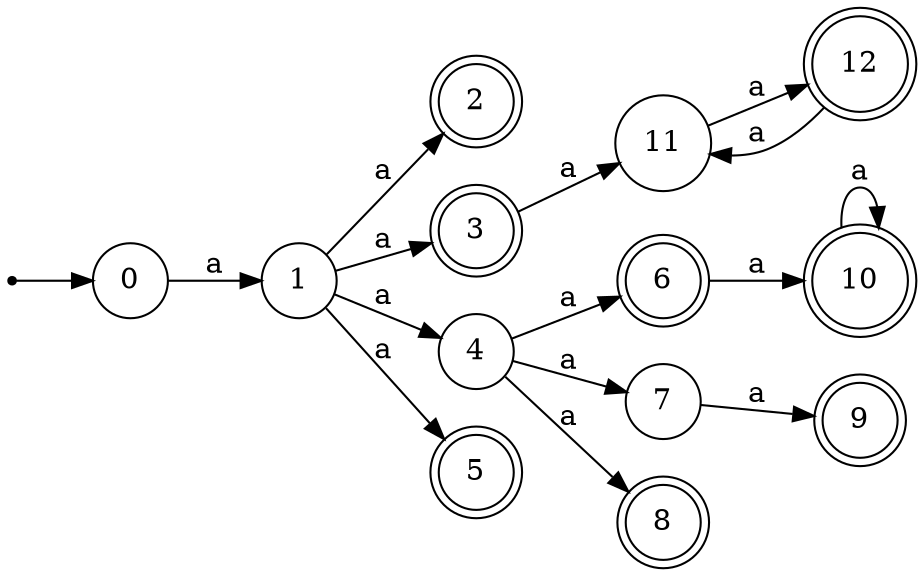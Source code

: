 digraph finite_state_machine {
rankdir=LR;
size="20,20";
node [shape = point]; "dummy0"
node [shape = circle]; "0";
"dummy0" -> "0";
node [shape = circle]; "1";
node [shape = doublecircle]; "2";node [shape = doublecircle]; "3";node [shape = circle]; "4";
node [shape = doublecircle]; "5";node [shape = doublecircle]; "6";node [shape = circle]; "7";
node [shape = doublecircle]; "8";node [shape = doublecircle]; "9";node [shape = doublecircle]; "10";node [shape = circle]; "11";
node [shape = doublecircle]; "12";"0" -> "1" [label = "a"];
 "1" -> "2" [label = "a"];
 "1" -> "3" [label = "a"];
 "1" -> "4" [label = "a"];
 "1" -> "5" [label = "a"];
 "4" -> "8" [label = "a"];
 "4" -> "6" [label = "a"];
 "4" -> "7" [label = "a"];
 "7" -> "9" [label = "a"];
 "6" -> "10" [label = "a"];
 "10" -> "10" [label = "a"];
 "3" -> "11" [label = "a"];
 "11" -> "12" [label = "a"];
 "12" -> "11" [label = "a"];
 }
